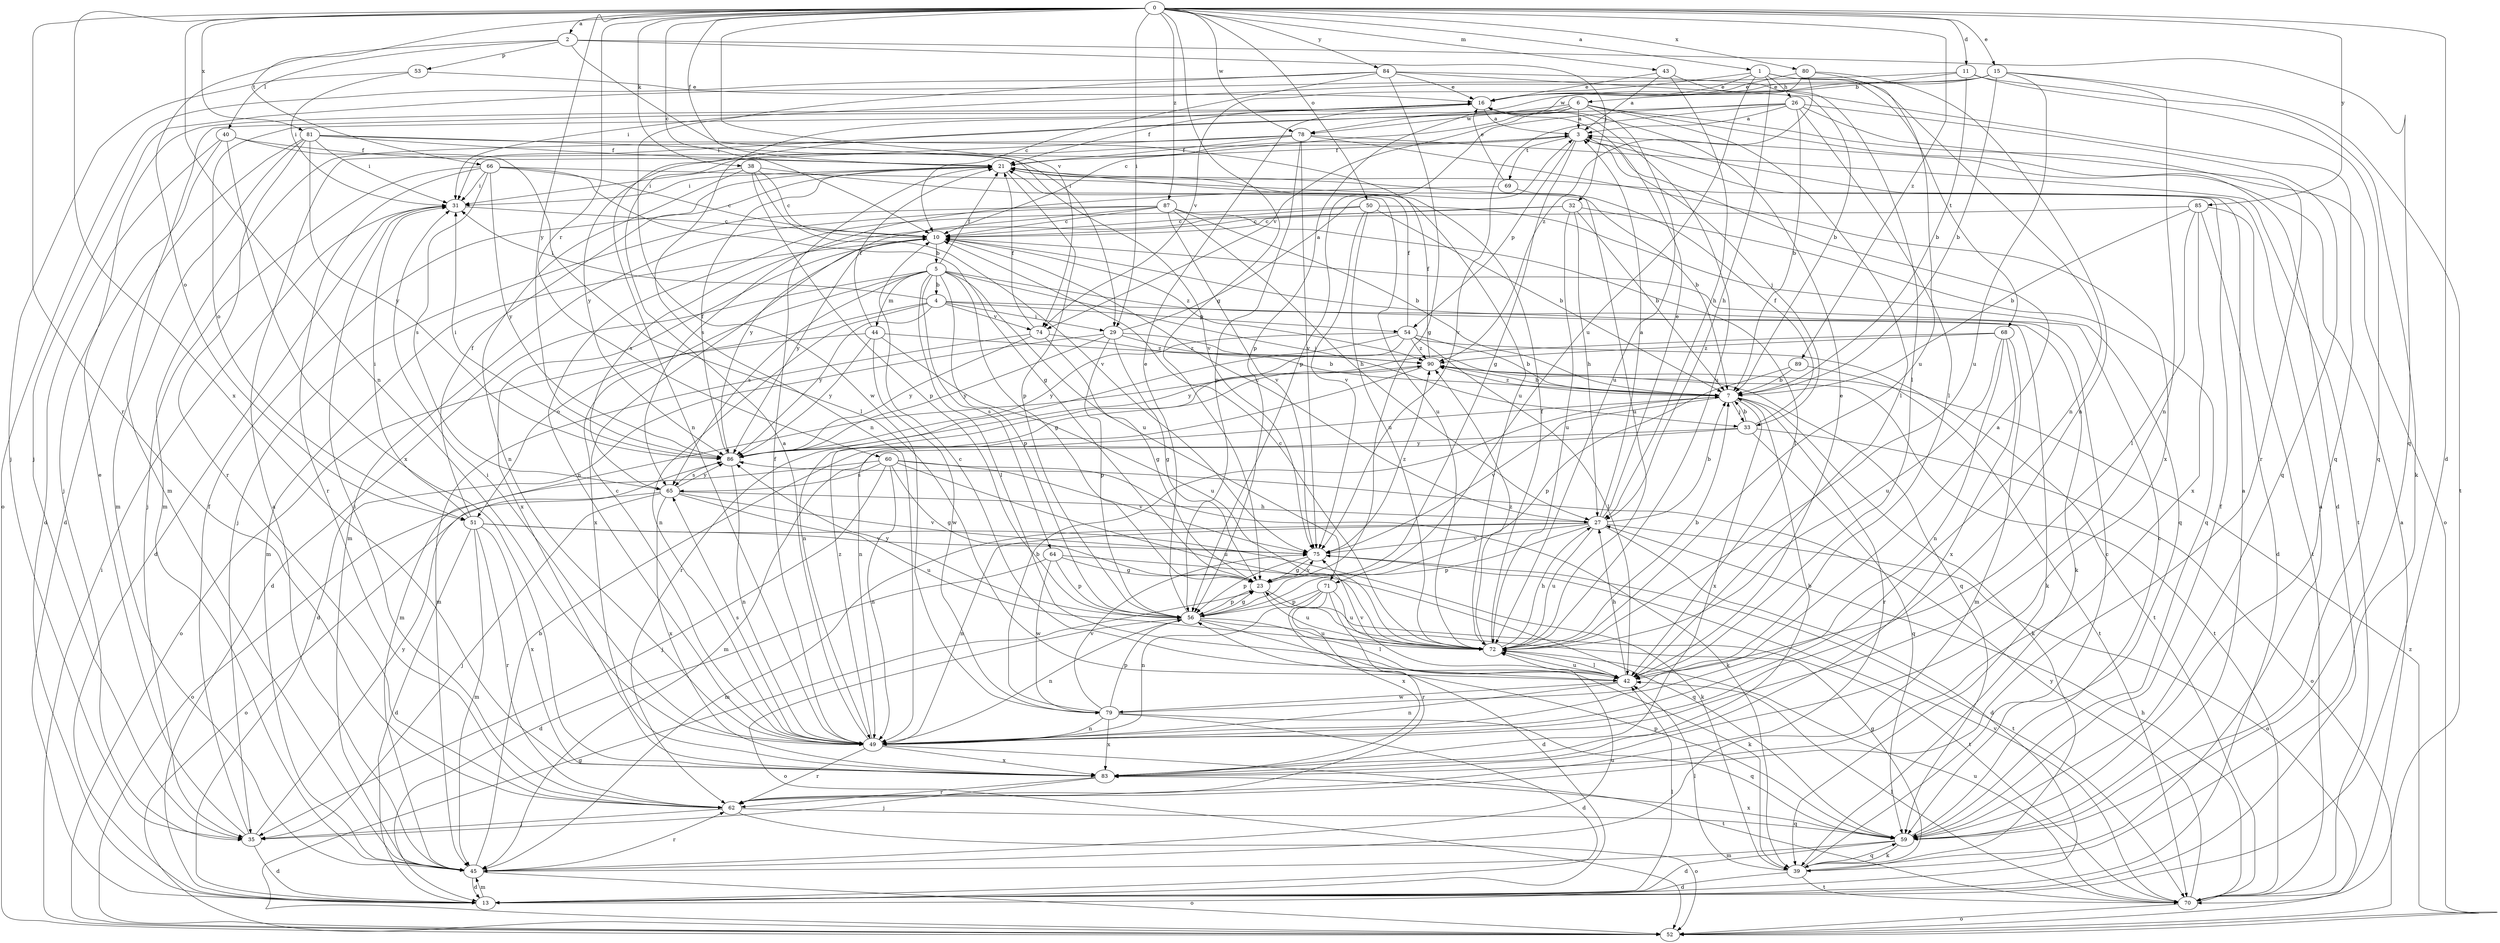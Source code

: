 strict digraph  {
0;
1;
2;
3;
4;
5;
6;
7;
10;
11;
13;
15;
16;
21;
23;
26;
27;
29;
31;
32;
33;
35;
38;
39;
40;
42;
43;
44;
45;
49;
50;
51;
52;
53;
54;
56;
59;
60;
62;
64;
65;
66;
68;
69;
70;
71;
72;
74;
75;
78;
79;
80;
81;
83;
84;
85;
86;
87;
89;
90;
0 -> 1  [label=a];
0 -> 2  [label=a];
0 -> 10  [label=c];
0 -> 11  [label=d];
0 -> 13  [label=d];
0 -> 15  [label=e];
0 -> 21  [label=f];
0 -> 23  [label=g];
0 -> 29  [label=i];
0 -> 38  [label=k];
0 -> 43  [label=m];
0 -> 49  [label=n];
0 -> 50  [label=o];
0 -> 60  [label=r];
0 -> 62  [label=r];
0 -> 66  [label=t];
0 -> 74  [label=v];
0 -> 78  [label=w];
0 -> 80  [label=x];
0 -> 81  [label=x];
0 -> 83  [label=x];
0 -> 84  [label=y];
0 -> 85  [label=y];
0 -> 86  [label=y];
0 -> 87  [label=z];
0 -> 89  [label=z];
1 -> 16  [label=e];
1 -> 26  [label=h];
1 -> 27  [label=h];
1 -> 49  [label=n];
1 -> 68  [label=t];
1 -> 71  [label=u];
1 -> 74  [label=v];
2 -> 29  [label=i];
2 -> 32  [label=j];
2 -> 40  [label=l];
2 -> 51  [label=o];
2 -> 53  [label=p];
2 -> 59  [label=q];
3 -> 21  [label=f];
3 -> 23  [label=g];
3 -> 33  [label=j];
3 -> 54  [label=p];
3 -> 69  [label=t];
4 -> 29  [label=i];
4 -> 31  [label=i];
4 -> 39  [label=k];
4 -> 49  [label=n];
4 -> 51  [label=o];
4 -> 54  [label=p];
4 -> 74  [label=v];
4 -> 86  [label=y];
5 -> 4  [label=b];
5 -> 13  [label=d];
5 -> 21  [label=f];
5 -> 23  [label=g];
5 -> 33  [label=j];
5 -> 39  [label=k];
5 -> 42  [label=l];
5 -> 44  [label=m];
5 -> 56  [label=p];
5 -> 64  [label=s];
5 -> 65  [label=s];
5 -> 71  [label=u];
5 -> 83  [label=x];
6 -> 3  [label=a];
6 -> 10  [label=c];
6 -> 13  [label=d];
6 -> 42  [label=l];
6 -> 49  [label=n];
6 -> 51  [label=o];
6 -> 52  [label=o];
6 -> 72  [label=u];
6 -> 74  [label=v];
6 -> 78  [label=w];
7 -> 33  [label=j];
7 -> 39  [label=k];
7 -> 62  [label=r];
7 -> 75  [label=v];
7 -> 83  [label=x];
7 -> 90  [label=z];
10 -> 5  [label=b];
10 -> 45  [label=m];
10 -> 83  [label=x];
10 -> 86  [label=y];
10 -> 90  [label=z];
11 -> 6  [label=b];
11 -> 7  [label=b];
11 -> 35  [label=j];
11 -> 39  [label=k];
11 -> 59  [label=q];
13 -> 42  [label=l];
13 -> 45  [label=m];
15 -> 7  [label=b];
15 -> 16  [label=e];
15 -> 31  [label=i];
15 -> 49  [label=n];
15 -> 70  [label=t];
15 -> 72  [label=u];
15 -> 78  [label=w];
16 -> 3  [label=a];
16 -> 21  [label=f];
16 -> 45  [label=m];
16 -> 49  [label=n];
16 -> 72  [label=u];
21 -> 31  [label=i];
21 -> 56  [label=p];
23 -> 56  [label=p];
23 -> 70  [label=t];
23 -> 72  [label=u];
23 -> 75  [label=v];
26 -> 3  [label=a];
26 -> 7  [label=b];
26 -> 31  [label=i];
26 -> 42  [label=l];
26 -> 56  [label=p];
26 -> 59  [label=q];
26 -> 62  [label=r];
26 -> 75  [label=v];
27 -> 3  [label=a];
27 -> 7  [label=b];
27 -> 10  [label=c];
27 -> 13  [label=d];
27 -> 16  [label=e];
27 -> 45  [label=m];
27 -> 49  [label=n];
27 -> 52  [label=o];
27 -> 56  [label=p];
27 -> 72  [label=u];
27 -> 75  [label=v];
29 -> 3  [label=a];
29 -> 13  [label=d];
29 -> 23  [label=g];
29 -> 56  [label=p];
29 -> 59  [label=q];
29 -> 86  [label=y];
29 -> 90  [label=z];
31 -> 10  [label=c];
31 -> 13  [label=d];
32 -> 7  [label=b];
32 -> 10  [label=c];
32 -> 27  [label=h];
32 -> 59  [label=q];
32 -> 65  [label=s];
32 -> 72  [label=u];
33 -> 7  [label=b];
33 -> 21  [label=f];
33 -> 45  [label=m];
33 -> 52  [label=o];
33 -> 59  [label=q];
33 -> 86  [label=y];
35 -> 13  [label=d];
35 -> 16  [label=e];
35 -> 21  [label=f];
35 -> 86  [label=y];
38 -> 10  [label=c];
38 -> 31  [label=i];
38 -> 49  [label=n];
38 -> 56  [label=p];
38 -> 72  [label=u];
38 -> 75  [label=v];
39 -> 3  [label=a];
39 -> 10  [label=c];
39 -> 13  [label=d];
39 -> 23  [label=g];
39 -> 42  [label=l];
39 -> 59  [label=q];
39 -> 70  [label=t];
40 -> 13  [label=d];
40 -> 21  [label=f];
40 -> 35  [label=j];
40 -> 42  [label=l];
40 -> 83  [label=x];
42 -> 10  [label=c];
42 -> 16  [label=e];
42 -> 27  [label=h];
42 -> 49  [label=n];
42 -> 72  [label=u];
42 -> 75  [label=v];
42 -> 79  [label=w];
43 -> 3  [label=a];
43 -> 16  [label=e];
43 -> 27  [label=h];
43 -> 42  [label=l];
44 -> 21  [label=f];
44 -> 52  [label=o];
44 -> 72  [label=u];
44 -> 79  [label=w];
44 -> 86  [label=y];
44 -> 90  [label=z];
45 -> 3  [label=a];
45 -> 7  [label=b];
45 -> 13  [label=d];
45 -> 52  [label=o];
45 -> 62  [label=r];
45 -> 72  [label=u];
49 -> 3  [label=a];
49 -> 10  [label=c];
49 -> 21  [label=f];
49 -> 31  [label=i];
49 -> 62  [label=r];
49 -> 65  [label=s];
49 -> 70  [label=t];
49 -> 83  [label=x];
49 -> 90  [label=z];
50 -> 7  [label=b];
50 -> 10  [label=c];
50 -> 49  [label=n];
50 -> 59  [label=q];
50 -> 72  [label=u];
50 -> 75  [label=v];
51 -> 13  [label=d];
51 -> 21  [label=f];
51 -> 31  [label=i];
51 -> 39  [label=k];
51 -> 45  [label=m];
51 -> 62  [label=r];
51 -> 75  [label=v];
51 -> 83  [label=x];
52 -> 23  [label=g];
52 -> 31  [label=i];
52 -> 90  [label=z];
53 -> 16  [label=e];
53 -> 31  [label=i];
53 -> 35  [label=j];
54 -> 7  [label=b];
54 -> 21  [label=f];
54 -> 42  [label=l];
54 -> 49  [label=n];
54 -> 62  [label=r];
54 -> 70  [label=t];
54 -> 86  [label=y];
54 -> 90  [label=z];
56 -> 16  [label=e];
56 -> 23  [label=g];
56 -> 39  [label=k];
56 -> 42  [label=l];
56 -> 49  [label=n];
56 -> 52  [label=o];
56 -> 72  [label=u];
56 -> 86  [label=y];
59 -> 3  [label=a];
59 -> 10  [label=c];
59 -> 13  [label=d];
59 -> 21  [label=f];
59 -> 39  [label=k];
59 -> 45  [label=m];
59 -> 56  [label=p];
59 -> 83  [label=x];
60 -> 23  [label=g];
60 -> 35  [label=j];
60 -> 39  [label=k];
60 -> 49  [label=n];
60 -> 52  [label=o];
60 -> 65  [label=s];
60 -> 72  [label=u];
60 -> 75  [label=v];
62 -> 31  [label=i];
62 -> 35  [label=j];
62 -> 52  [label=o];
62 -> 59  [label=q];
64 -> 13  [label=d];
64 -> 23  [label=g];
64 -> 56  [label=p];
64 -> 59  [label=q];
64 -> 79  [label=w];
65 -> 27  [label=h];
65 -> 35  [label=j];
65 -> 52  [label=o];
65 -> 72  [label=u];
65 -> 75  [label=v];
65 -> 83  [label=x];
65 -> 86  [label=y];
66 -> 7  [label=b];
66 -> 10  [label=c];
66 -> 23  [label=g];
66 -> 31  [label=i];
66 -> 35  [label=j];
66 -> 62  [label=r];
66 -> 65  [label=s];
66 -> 86  [label=y];
68 -> 45  [label=m];
68 -> 49  [label=n];
68 -> 72  [label=u];
68 -> 83  [label=x];
68 -> 86  [label=y];
68 -> 90  [label=z];
69 -> 16  [label=e];
69 -> 65  [label=s];
69 -> 72  [label=u];
70 -> 3  [label=a];
70 -> 27  [label=h];
70 -> 42  [label=l];
70 -> 52  [label=o];
70 -> 72  [label=u];
70 -> 75  [label=v];
70 -> 86  [label=y];
71 -> 13  [label=d];
71 -> 49  [label=n];
71 -> 56  [label=p];
71 -> 62  [label=r];
71 -> 72  [label=u];
71 -> 83  [label=x];
72 -> 7  [label=b];
72 -> 10  [label=c];
72 -> 21  [label=f];
72 -> 27  [label=h];
72 -> 42  [label=l];
72 -> 90  [label=z];
74 -> 7  [label=b];
74 -> 21  [label=f];
74 -> 23  [label=g];
74 -> 45  [label=m];
74 -> 86  [label=y];
75 -> 23  [label=g];
75 -> 56  [label=p];
75 -> 70  [label=t];
75 -> 90  [label=z];
78 -> 21  [label=f];
78 -> 45  [label=m];
78 -> 56  [label=p];
78 -> 70  [label=t];
78 -> 75  [label=v];
78 -> 83  [label=x];
78 -> 86  [label=y];
79 -> 3  [label=a];
79 -> 7  [label=b];
79 -> 13  [label=d];
79 -> 49  [label=n];
79 -> 56  [label=p];
79 -> 59  [label=q];
79 -> 75  [label=v];
79 -> 83  [label=x];
80 -> 16  [label=e];
80 -> 49  [label=n];
80 -> 56  [label=p];
80 -> 72  [label=u];
80 -> 90  [label=z];
81 -> 13  [label=d];
81 -> 21  [label=f];
81 -> 31  [label=i];
81 -> 45  [label=m];
81 -> 62  [label=r];
81 -> 72  [label=u];
81 -> 75  [label=v];
81 -> 86  [label=y];
83 -> 7  [label=b];
83 -> 35  [label=j];
83 -> 62  [label=r];
84 -> 7  [label=b];
84 -> 10  [label=c];
84 -> 16  [label=e];
84 -> 23  [label=g];
84 -> 52  [label=o];
84 -> 59  [label=q];
84 -> 79  [label=w];
85 -> 7  [label=b];
85 -> 10  [label=c];
85 -> 13  [label=d];
85 -> 42  [label=l];
85 -> 70  [label=t];
85 -> 83  [label=x];
86 -> 21  [label=f];
86 -> 31  [label=i];
86 -> 49  [label=n];
86 -> 65  [label=s];
87 -> 7  [label=b];
87 -> 10  [label=c];
87 -> 27  [label=h];
87 -> 35  [label=j];
87 -> 42  [label=l];
87 -> 45  [label=m];
87 -> 75  [label=v];
87 -> 86  [label=y];
89 -> 7  [label=b];
89 -> 56  [label=p];
89 -> 70  [label=t];
90 -> 7  [label=b];
90 -> 21  [label=f];
90 -> 45  [label=m];
90 -> 49  [label=n];
90 -> 70  [label=t];
}
